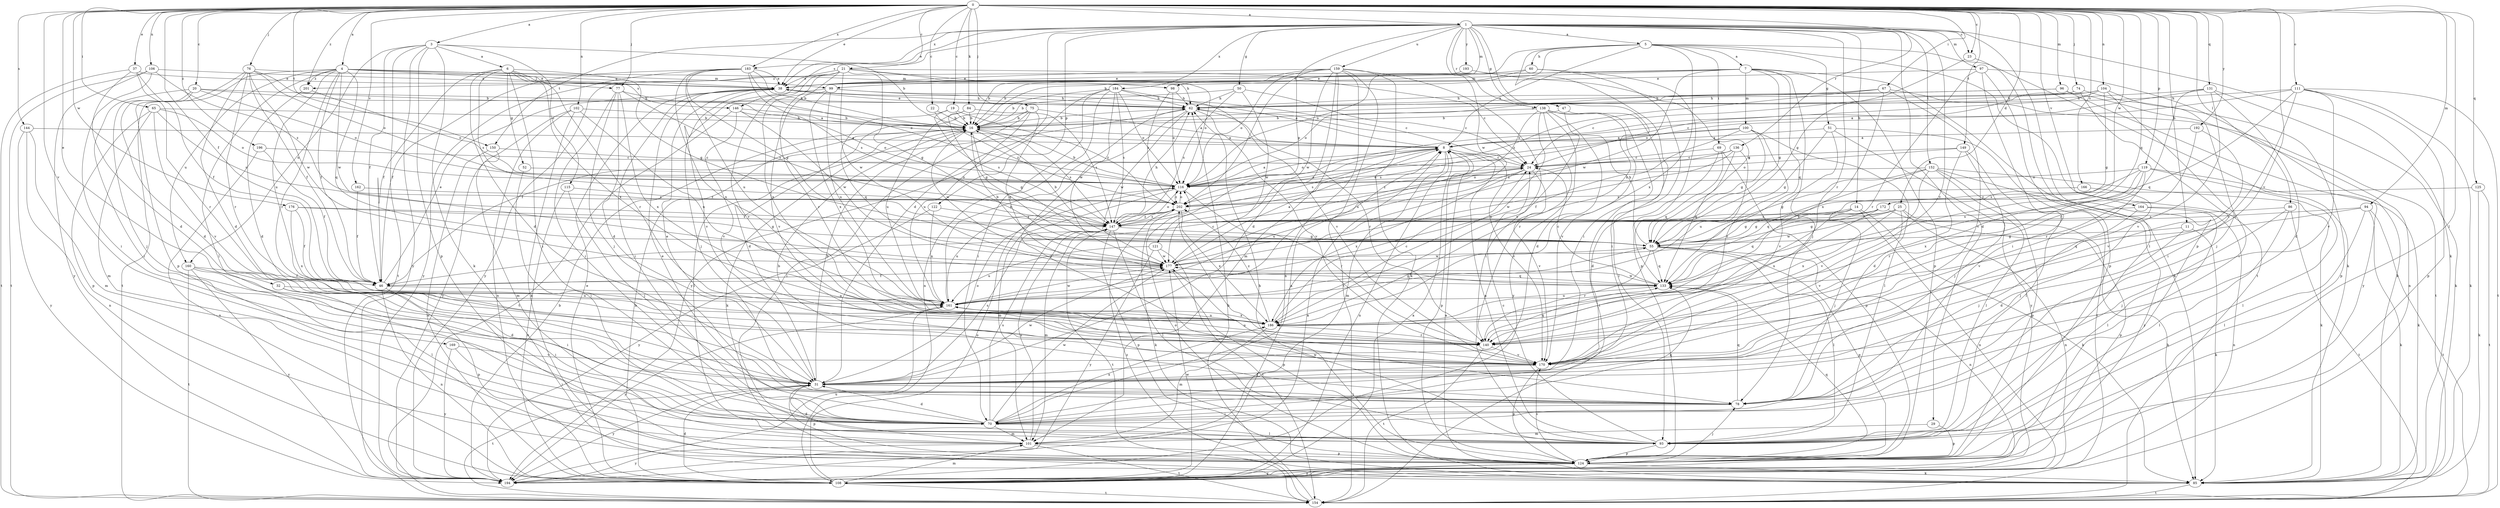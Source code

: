 strict digraph  {
0;
1;
3;
4;
5;
6;
7;
8;
11;
14;
16;
19;
20;
21;
22;
23;
24;
25;
29;
31;
32;
37;
38;
46;
47;
50;
51;
52;
55;
60;
62;
65;
67;
69;
70;
74;
75;
76;
77;
78;
84;
85;
86;
93;
94;
96;
97;
98;
99;
100;
101;
102;
104;
106;
108;
111;
115;
116;
119;
121;
122;
124;
125;
131;
133;
136;
138;
140;
144;
146;
147;
149;
150;
152;
154;
159;
160;
161;
162;
164;
166;
169;
170;
172;
176;
177;
183;
184;
186;
192;
193;
194;
196;
201;
202;
0 -> 1  [label=a];
0 -> 3  [label=a];
0 -> 4  [label=a];
0 -> 11  [label=b];
0 -> 19  [label=c];
0 -> 20  [label=c];
0 -> 21  [label=c];
0 -> 22  [label=c];
0 -> 23  [label=c];
0 -> 25  [label=d];
0 -> 32  [label=e];
0 -> 37  [label=e];
0 -> 38  [label=e];
0 -> 46  [label=f];
0 -> 65  [label=i];
0 -> 67  [label=i];
0 -> 74  [label=j];
0 -> 75  [label=j];
0 -> 76  [label=j];
0 -> 77  [label=j];
0 -> 84  [label=k];
0 -> 86  [label=l];
0 -> 93  [label=l];
0 -> 94  [label=m];
0 -> 96  [label=m];
0 -> 102  [label=n];
0 -> 104  [label=n];
0 -> 106  [label=n];
0 -> 111  [label=o];
0 -> 119  [label=p];
0 -> 125  [label=q];
0 -> 131  [label=q];
0 -> 133  [label=q];
0 -> 136  [label=r];
0 -> 144  [label=s];
0 -> 149  [label=t];
0 -> 150  [label=t];
0 -> 162  [label=v];
0 -> 164  [label=v];
0 -> 166  [label=v];
0 -> 169  [label=v];
0 -> 170  [label=v];
0 -> 172  [label=w];
0 -> 176  [label=w];
0 -> 183  [label=x];
0 -> 192  [label=y];
0 -> 196  [label=z];
0 -> 201  [label=z];
1 -> 5  [label=a];
1 -> 14  [label=b];
1 -> 23  [label=c];
1 -> 29  [label=d];
1 -> 31  [label=d];
1 -> 38  [label=e];
1 -> 47  [label=g];
1 -> 50  [label=g];
1 -> 85  [label=k];
1 -> 97  [label=m];
1 -> 98  [label=m];
1 -> 121  [label=p];
1 -> 122  [label=p];
1 -> 124  [label=p];
1 -> 138  [label=r];
1 -> 140  [label=r];
1 -> 146  [label=s];
1 -> 150  [label=t];
1 -> 152  [label=t];
1 -> 159  [label=u];
1 -> 170  [label=v];
1 -> 177  [label=w];
1 -> 183  [label=x];
1 -> 184  [label=x];
1 -> 186  [label=x];
1 -> 193  [label=y];
3 -> 6  [label=a];
3 -> 16  [label=b];
3 -> 46  [label=f];
3 -> 85  [label=k];
3 -> 115  [label=o];
3 -> 124  [label=p];
3 -> 154  [label=t];
3 -> 160  [label=u];
3 -> 194  [label=y];
4 -> 38  [label=e];
4 -> 46  [label=f];
4 -> 93  [label=l];
4 -> 98  [label=m];
4 -> 99  [label=m];
4 -> 133  [label=q];
4 -> 140  [label=r];
4 -> 146  [label=s];
4 -> 154  [label=t];
4 -> 160  [label=u];
4 -> 161  [label=u];
4 -> 177  [label=w];
4 -> 201  [label=z];
5 -> 7  [label=a];
5 -> 8  [label=a];
5 -> 16  [label=b];
5 -> 51  [label=g];
5 -> 60  [label=h];
5 -> 69  [label=i];
5 -> 70  [label=i];
5 -> 85  [label=k];
5 -> 116  [label=o];
5 -> 154  [label=t];
5 -> 186  [label=x];
6 -> 31  [label=d];
6 -> 46  [label=f];
6 -> 52  [label=g];
6 -> 55  [label=g];
6 -> 70  [label=i];
6 -> 77  [label=j];
6 -> 140  [label=r];
6 -> 147  [label=s];
6 -> 186  [label=x];
7 -> 38  [label=e];
7 -> 55  [label=g];
7 -> 78  [label=j];
7 -> 85  [label=k];
7 -> 99  [label=m];
7 -> 100  [label=m];
7 -> 124  [label=p];
7 -> 133  [label=q];
7 -> 177  [label=w];
7 -> 201  [label=z];
8 -> 24  [label=c];
8 -> 38  [label=e];
8 -> 101  [label=m];
8 -> 108  [label=n];
8 -> 116  [label=o];
8 -> 124  [label=p];
8 -> 147  [label=s];
8 -> 170  [label=v];
8 -> 202  [label=z];
11 -> 31  [label=d];
11 -> 55  [label=g];
11 -> 85  [label=k];
14 -> 55  [label=g];
14 -> 78  [label=j];
14 -> 85  [label=k];
14 -> 108  [label=n];
14 -> 147  [label=s];
16 -> 8  [label=a];
16 -> 55  [label=g];
16 -> 85  [label=k];
16 -> 93  [label=l];
16 -> 147  [label=s];
16 -> 177  [label=w];
19 -> 16  [label=b];
19 -> 133  [label=q];
19 -> 147  [label=s];
19 -> 202  [label=z];
20 -> 8  [label=a];
20 -> 31  [label=d];
20 -> 62  [label=h];
20 -> 70  [label=i];
20 -> 78  [label=j];
20 -> 116  [label=o];
21 -> 24  [label=c];
21 -> 38  [label=e];
21 -> 55  [label=g];
21 -> 62  [label=h];
21 -> 116  [label=o];
21 -> 140  [label=r];
21 -> 170  [label=v];
21 -> 177  [label=w];
21 -> 186  [label=x];
21 -> 194  [label=y];
22 -> 16  [label=b];
22 -> 202  [label=z];
23 -> 55  [label=g];
23 -> 93  [label=l];
24 -> 116  [label=o];
24 -> 161  [label=u];
24 -> 170  [label=v];
24 -> 186  [label=x];
24 -> 202  [label=z];
25 -> 55  [label=g];
25 -> 85  [label=k];
25 -> 108  [label=n];
25 -> 147  [label=s];
25 -> 170  [label=v];
25 -> 177  [label=w];
25 -> 186  [label=x];
29 -> 101  [label=m];
29 -> 124  [label=p];
31 -> 16  [label=b];
31 -> 38  [label=e];
31 -> 78  [label=j];
31 -> 116  [label=o];
31 -> 124  [label=p];
31 -> 147  [label=s];
31 -> 154  [label=t];
31 -> 177  [label=w];
31 -> 194  [label=y];
32 -> 31  [label=d];
32 -> 70  [label=i];
32 -> 161  [label=u];
37 -> 31  [label=d];
37 -> 38  [label=e];
37 -> 46  [label=f];
37 -> 140  [label=r];
37 -> 154  [label=t];
38 -> 62  [label=h];
38 -> 70  [label=i];
38 -> 170  [label=v];
46 -> 24  [label=c];
46 -> 38  [label=e];
46 -> 108  [label=n];
46 -> 124  [label=p];
46 -> 161  [label=u];
47 -> 16  [label=b];
47 -> 93  [label=l];
47 -> 186  [label=x];
50 -> 16  [label=b];
50 -> 24  [label=c];
50 -> 62  [label=h];
50 -> 147  [label=s];
50 -> 177  [label=w];
51 -> 8  [label=a];
51 -> 55  [label=g];
51 -> 154  [label=t];
51 -> 170  [label=v];
51 -> 194  [label=y];
52 -> 70  [label=i];
52 -> 116  [label=o];
55 -> 16  [label=b];
55 -> 62  [label=h];
55 -> 93  [label=l];
55 -> 108  [label=n];
55 -> 124  [label=p];
55 -> 133  [label=q];
55 -> 140  [label=r];
55 -> 177  [label=w];
60 -> 16  [label=b];
60 -> 38  [label=e];
60 -> 70  [label=i];
60 -> 124  [label=p];
62 -> 16  [label=b];
62 -> 38  [label=e];
62 -> 46  [label=f];
62 -> 78  [label=j];
62 -> 140  [label=r];
62 -> 170  [label=v];
62 -> 177  [label=w];
65 -> 16  [label=b];
65 -> 101  [label=m];
65 -> 116  [label=o];
65 -> 124  [label=p];
65 -> 147  [label=s];
65 -> 170  [label=v];
67 -> 62  [label=h];
67 -> 116  [label=o];
67 -> 154  [label=t];
67 -> 170  [label=v];
67 -> 186  [label=x];
67 -> 202  [label=z];
69 -> 24  [label=c];
69 -> 31  [label=d];
69 -> 124  [label=p];
69 -> 133  [label=q];
70 -> 8  [label=a];
70 -> 31  [label=d];
70 -> 38  [label=e];
70 -> 93  [label=l];
70 -> 101  [label=m];
70 -> 133  [label=q];
70 -> 147  [label=s];
70 -> 177  [label=w];
70 -> 186  [label=x];
74 -> 24  [label=c];
74 -> 62  [label=h];
74 -> 70  [label=i];
74 -> 124  [label=p];
75 -> 8  [label=a];
75 -> 16  [label=b];
75 -> 31  [label=d];
75 -> 93  [label=l];
75 -> 133  [label=q];
75 -> 161  [label=u];
76 -> 16  [label=b];
76 -> 31  [label=d];
76 -> 38  [label=e];
76 -> 46  [label=f];
76 -> 116  [label=o];
76 -> 124  [label=p];
76 -> 140  [label=r];
76 -> 177  [label=w];
77 -> 31  [label=d];
77 -> 62  [label=h];
77 -> 70  [label=i];
77 -> 78  [label=j];
77 -> 147  [label=s];
77 -> 186  [label=x];
78 -> 16  [label=b];
78 -> 70  [label=i];
78 -> 133  [label=q];
84 -> 16  [label=b];
84 -> 55  [label=g];
84 -> 147  [label=s];
84 -> 161  [label=u];
85 -> 8  [label=a];
85 -> 154  [label=t];
86 -> 78  [label=j];
86 -> 93  [label=l];
86 -> 147  [label=s];
86 -> 154  [label=t];
93 -> 8  [label=a];
93 -> 24  [label=c];
93 -> 124  [label=p];
93 -> 177  [label=w];
94 -> 85  [label=k];
94 -> 93  [label=l];
94 -> 133  [label=q];
94 -> 147  [label=s];
94 -> 154  [label=t];
96 -> 16  [label=b];
96 -> 62  [label=h];
96 -> 108  [label=n];
96 -> 194  [label=y];
97 -> 38  [label=e];
97 -> 70  [label=i];
97 -> 85  [label=k];
97 -> 124  [label=p];
97 -> 140  [label=r];
98 -> 62  [label=h];
98 -> 116  [label=o];
98 -> 202  [label=z];
99 -> 24  [label=c];
99 -> 62  [label=h];
99 -> 78  [label=j];
99 -> 161  [label=u];
99 -> 170  [label=v];
99 -> 186  [label=x];
100 -> 8  [label=a];
100 -> 46  [label=f];
100 -> 55  [label=g];
100 -> 93  [label=l];
100 -> 140  [label=r];
100 -> 147  [label=s];
101 -> 31  [label=d];
101 -> 124  [label=p];
101 -> 147  [label=s];
101 -> 154  [label=t];
101 -> 194  [label=y];
102 -> 16  [label=b];
102 -> 85  [label=k];
102 -> 108  [label=n];
102 -> 161  [label=u];
102 -> 194  [label=y];
104 -> 24  [label=c];
104 -> 55  [label=g];
104 -> 62  [label=h];
104 -> 70  [label=i];
104 -> 78  [label=j];
104 -> 116  [label=o];
106 -> 38  [label=e];
106 -> 70  [label=i];
106 -> 154  [label=t];
106 -> 194  [label=y];
106 -> 202  [label=z];
108 -> 8  [label=a];
108 -> 16  [label=b];
108 -> 31  [label=d];
108 -> 38  [label=e];
108 -> 101  [label=m];
108 -> 116  [label=o];
108 -> 154  [label=t];
108 -> 177  [label=w];
111 -> 62  [label=h];
111 -> 85  [label=k];
111 -> 116  [label=o];
111 -> 124  [label=p];
111 -> 133  [label=q];
111 -> 140  [label=r];
111 -> 154  [label=t];
111 -> 170  [label=v];
115 -> 78  [label=j];
115 -> 108  [label=n];
115 -> 202  [label=z];
116 -> 8  [label=a];
116 -> 16  [label=b];
116 -> 101  [label=m];
116 -> 140  [label=r];
116 -> 202  [label=z];
119 -> 85  [label=k];
119 -> 93  [label=l];
119 -> 116  [label=o];
119 -> 140  [label=r];
119 -> 147  [label=s];
119 -> 170  [label=v];
119 -> 186  [label=x];
121 -> 154  [label=t];
121 -> 161  [label=u];
121 -> 177  [label=w];
121 -> 194  [label=y];
122 -> 147  [label=s];
122 -> 161  [label=u];
122 -> 194  [label=y];
124 -> 62  [label=h];
124 -> 78  [label=j];
124 -> 85  [label=k];
124 -> 108  [label=n];
124 -> 116  [label=o];
124 -> 133  [label=q];
124 -> 170  [label=v];
124 -> 194  [label=y];
125 -> 85  [label=k];
125 -> 154  [label=t];
125 -> 202  [label=z];
131 -> 8  [label=a];
131 -> 31  [label=d];
131 -> 62  [label=h];
131 -> 85  [label=k];
131 -> 140  [label=r];
131 -> 170  [label=v];
133 -> 24  [label=c];
133 -> 161  [label=u];
133 -> 177  [label=w];
136 -> 24  [label=c];
136 -> 133  [label=q];
136 -> 161  [label=u];
136 -> 177  [label=w];
136 -> 202  [label=z];
138 -> 16  [label=b];
138 -> 31  [label=d];
138 -> 140  [label=r];
138 -> 154  [label=t];
138 -> 161  [label=u];
138 -> 170  [label=v];
138 -> 186  [label=x];
138 -> 194  [label=y];
140 -> 133  [label=q];
140 -> 154  [label=t];
140 -> 161  [label=u];
140 -> 170  [label=v];
140 -> 202  [label=z];
144 -> 8  [label=a];
144 -> 101  [label=m];
144 -> 108  [label=n];
144 -> 194  [label=y];
146 -> 16  [label=b];
146 -> 116  [label=o];
146 -> 154  [label=t];
146 -> 170  [label=v];
146 -> 177  [label=w];
147 -> 55  [label=g];
147 -> 62  [label=h];
147 -> 93  [label=l];
147 -> 101  [label=m];
147 -> 116  [label=o];
147 -> 124  [label=p];
147 -> 154  [label=t];
147 -> 202  [label=z];
149 -> 24  [label=c];
149 -> 31  [label=d];
149 -> 78  [label=j];
149 -> 93  [label=l];
149 -> 116  [label=o];
150 -> 24  [label=c];
150 -> 101  [label=m];
150 -> 108  [label=n];
152 -> 55  [label=g];
152 -> 85  [label=k];
152 -> 93  [label=l];
152 -> 116  [label=o];
152 -> 124  [label=p];
152 -> 133  [label=q];
152 -> 170  [label=v];
152 -> 194  [label=y];
154 -> 62  [label=h];
154 -> 202  [label=z];
159 -> 16  [label=b];
159 -> 31  [label=d];
159 -> 38  [label=e];
159 -> 85  [label=k];
159 -> 93  [label=l];
159 -> 101  [label=m];
159 -> 108  [label=n];
159 -> 116  [label=o];
159 -> 154  [label=t];
159 -> 177  [label=w];
159 -> 202  [label=z];
160 -> 46  [label=f];
160 -> 70  [label=i];
160 -> 93  [label=l];
160 -> 154  [label=t];
160 -> 194  [label=y];
161 -> 55  [label=g];
161 -> 62  [label=h];
161 -> 177  [label=w];
161 -> 186  [label=x];
161 -> 194  [label=y];
162 -> 46  [label=f];
162 -> 202  [label=z];
164 -> 78  [label=j];
164 -> 93  [label=l];
164 -> 108  [label=n];
164 -> 147  [label=s];
166 -> 78  [label=j];
166 -> 202  [label=z];
169 -> 70  [label=i];
169 -> 170  [label=v];
169 -> 194  [label=y];
170 -> 31  [label=d];
170 -> 124  [label=p];
172 -> 55  [label=g];
172 -> 124  [label=p];
172 -> 133  [label=q];
172 -> 147  [label=s];
172 -> 186  [label=x];
176 -> 46  [label=f];
176 -> 55  [label=g];
176 -> 147  [label=s];
176 -> 186  [label=x];
177 -> 8  [label=a];
177 -> 16  [label=b];
177 -> 46  [label=f];
177 -> 124  [label=p];
177 -> 133  [label=q];
183 -> 16  [label=b];
183 -> 38  [label=e];
183 -> 46  [label=f];
183 -> 55  [label=g];
183 -> 116  [label=o];
183 -> 147  [label=s];
183 -> 161  [label=u];
183 -> 186  [label=x];
183 -> 194  [label=y];
184 -> 16  [label=b];
184 -> 62  [label=h];
184 -> 70  [label=i];
184 -> 108  [label=n];
184 -> 116  [label=o];
184 -> 147  [label=s];
184 -> 170  [label=v];
184 -> 177  [label=w];
184 -> 194  [label=y];
186 -> 24  [label=c];
186 -> 101  [label=m];
186 -> 140  [label=r];
186 -> 161  [label=u];
186 -> 202  [label=z];
192 -> 8  [label=a];
192 -> 140  [label=r];
192 -> 170  [label=v];
193 -> 38  [label=e];
193 -> 55  [label=g];
194 -> 8  [label=a];
194 -> 16  [label=b];
194 -> 161  [label=u];
196 -> 24  [label=c];
196 -> 46  [label=f];
196 -> 108  [label=n];
201 -> 31  [label=d];
201 -> 116  [label=o];
202 -> 85  [label=k];
202 -> 116  [label=o];
202 -> 147  [label=s];
202 -> 161  [label=u];
202 -> 186  [label=x];
}
